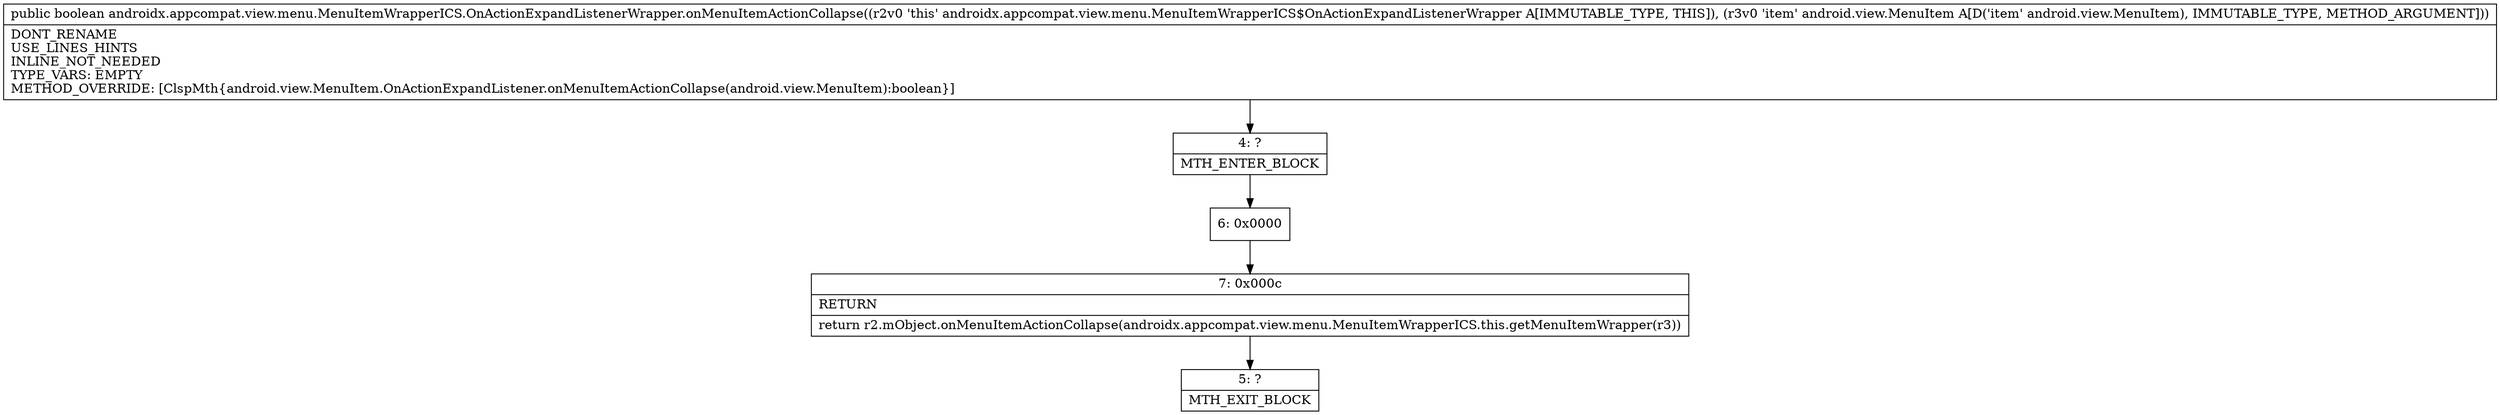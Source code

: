 digraph "CFG forandroidx.appcompat.view.menu.MenuItemWrapperICS.OnActionExpandListenerWrapper.onMenuItemActionCollapse(Landroid\/view\/MenuItem;)Z" {
Node_4 [shape=record,label="{4\:\ ?|MTH_ENTER_BLOCK\l}"];
Node_6 [shape=record,label="{6\:\ 0x0000}"];
Node_7 [shape=record,label="{7\:\ 0x000c|RETURN\l|return r2.mObject.onMenuItemActionCollapse(androidx.appcompat.view.menu.MenuItemWrapperICS.this.getMenuItemWrapper(r3))\l}"];
Node_5 [shape=record,label="{5\:\ ?|MTH_EXIT_BLOCK\l}"];
MethodNode[shape=record,label="{public boolean androidx.appcompat.view.menu.MenuItemWrapperICS.OnActionExpandListenerWrapper.onMenuItemActionCollapse((r2v0 'this' androidx.appcompat.view.menu.MenuItemWrapperICS$OnActionExpandListenerWrapper A[IMMUTABLE_TYPE, THIS]), (r3v0 'item' android.view.MenuItem A[D('item' android.view.MenuItem), IMMUTABLE_TYPE, METHOD_ARGUMENT]))  | DONT_RENAME\lUSE_LINES_HINTS\lINLINE_NOT_NEEDED\lTYPE_VARS: EMPTY\lMETHOD_OVERRIDE: [ClspMth\{android.view.MenuItem.OnActionExpandListener.onMenuItemActionCollapse(android.view.MenuItem):boolean\}]\l}"];
MethodNode -> Node_4;Node_4 -> Node_6;
Node_6 -> Node_7;
Node_7 -> Node_5;
}

